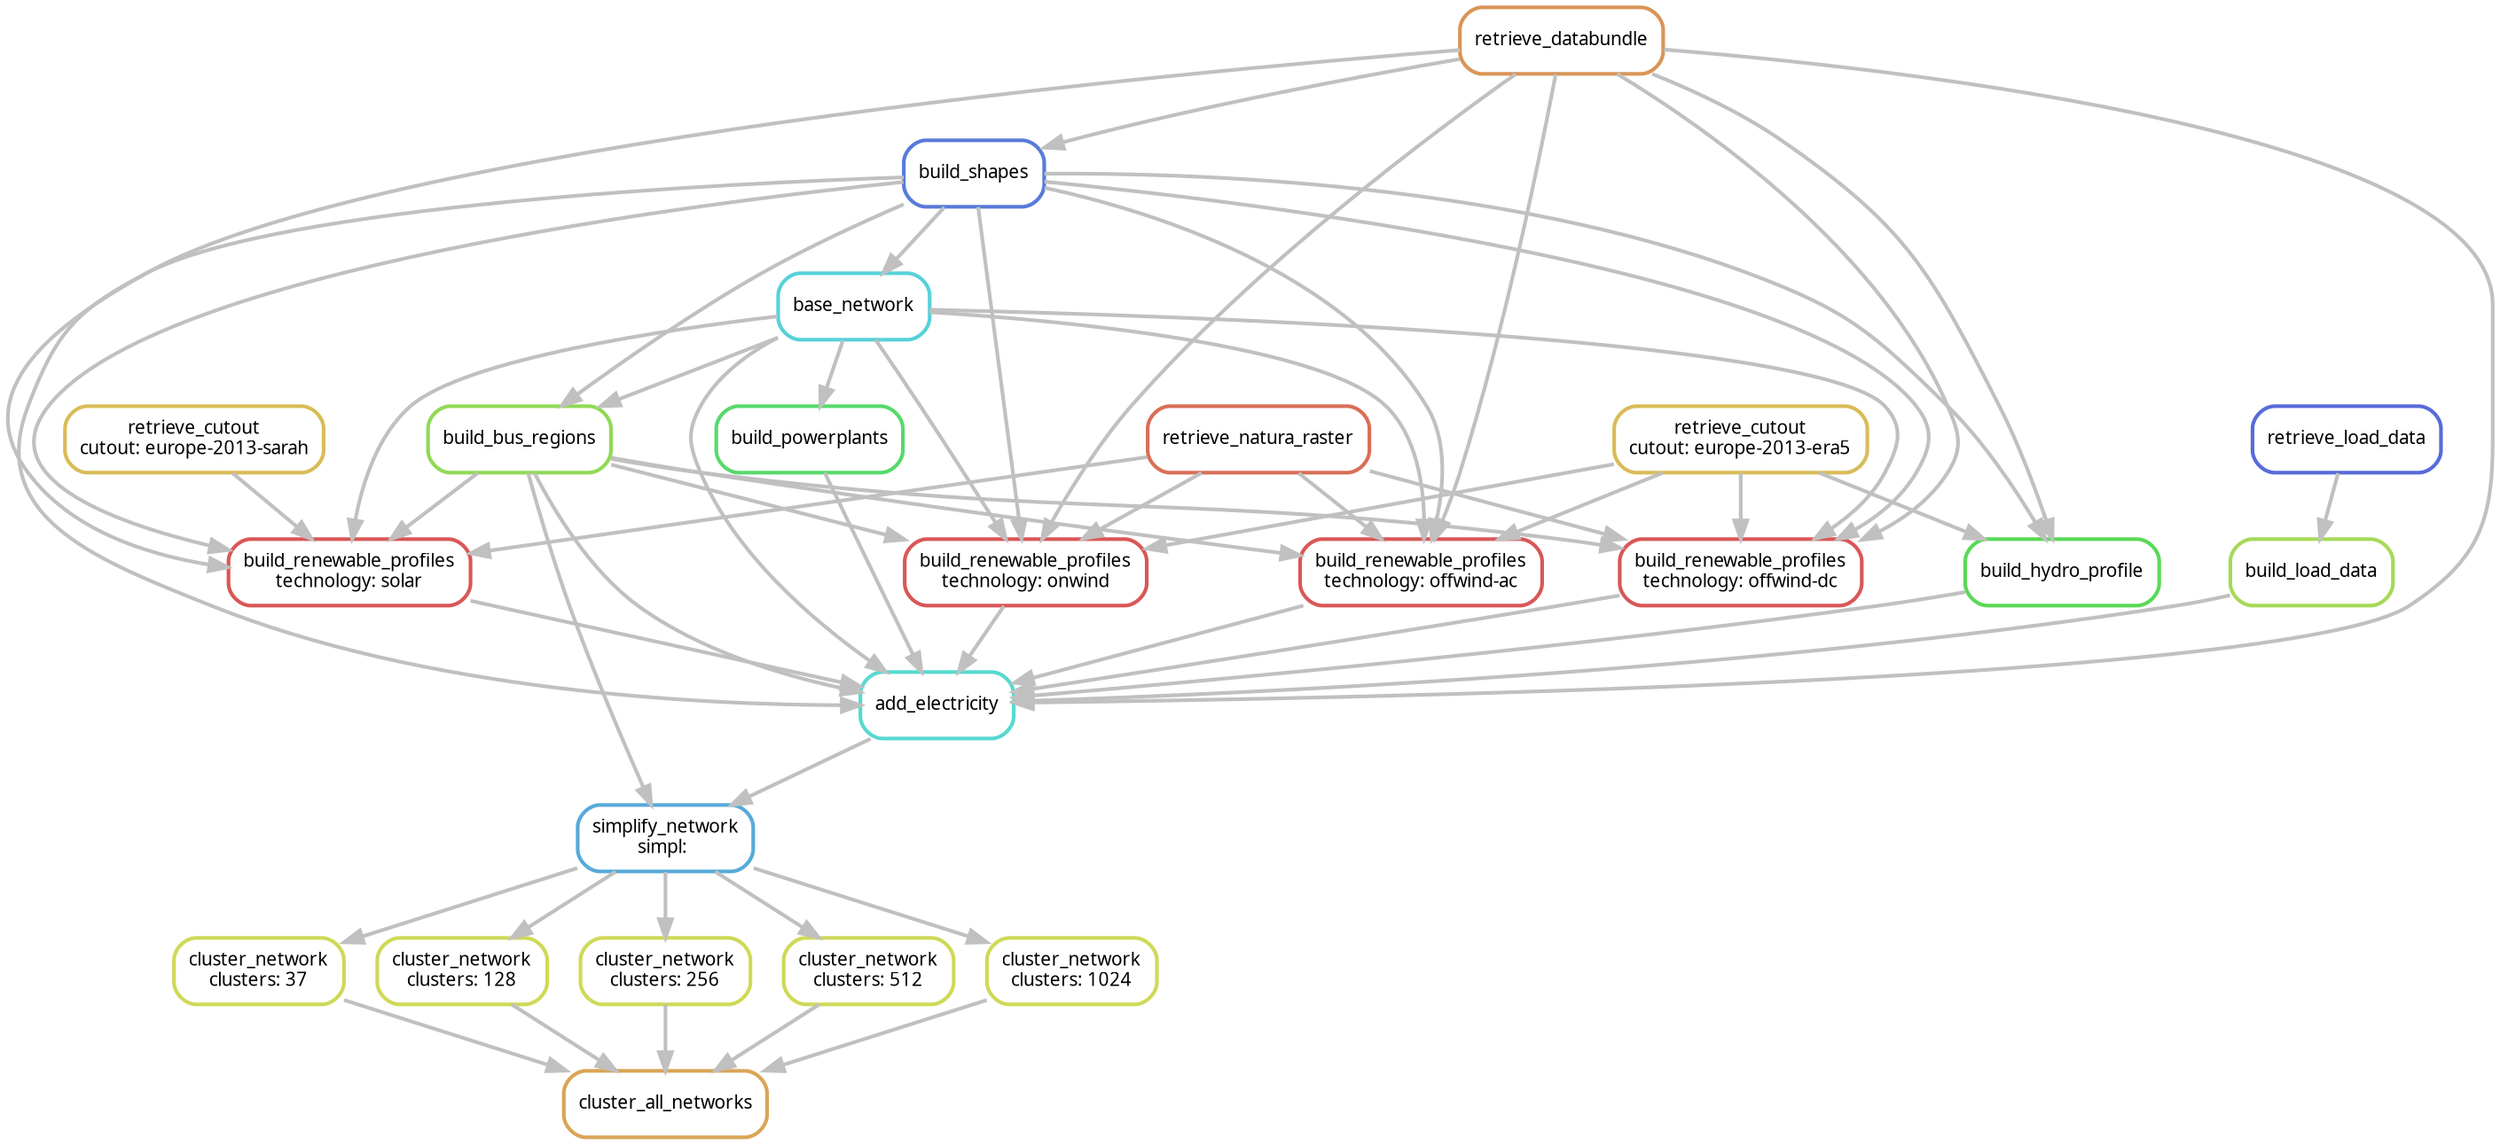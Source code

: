 digraph snakemake_dag {
    graph[bgcolor=white, margin=0];
    node[shape=box, style=rounded, fontname=sans,                 fontsize=10, penwidth=2];
    edge[penwidth=2, color=grey];
	0[label = "cluster_all_networks", color = "0.10 0.6 0.85", style="rounded"];
	1[label = "cluster_network\nclusters: 37", color = "0.18 0.6 0.85", style="rounded"];
	2[label = "simplify_network\nsimpl: ", color = "0.56 0.6 0.85", style="rounded"];
	3[label = "add_electricity", color = "0.49 0.6 0.85", style="rounded"];
	4[label = "base_network", color = "0.51 0.6 0.85", style="rounded"];
	5[label = "build_shapes", color = "0.62 0.6 0.85", style="rounded"];
	6[label = "retrieve_databundle", color = "0.08 0.6 0.85", style="rounded"];
	7[label = "build_bus_regions", color = "0.26 0.6 0.85", style="rounded"];
	8[label = "build_powerplants", color = "0.36 0.6 0.85", style="rounded"];
	9[label = "build_load_data", color = "0.23 0.6 0.85", style="rounded"];
	10[label = "retrieve_load_data", color = "0.64 0.6 0.85", style="rounded"];
	11[label = "build_renewable_profiles\ntechnology: onwind", color = "0.00 0.6 0.85", style="rounded"];
	12[label = "retrieve_natura_raster", color = "0.03 0.6 0.85", style="rounded"];
	13[label = "retrieve_cutout\ncutout: europe-2013-era5", color = "0.13 0.6 0.85", style="rounded"];
	14[label = "build_renewable_profiles\ntechnology: offwind-ac", color = "0.00 0.6 0.85", style="rounded"];
	15[label = "build_renewable_profiles\ntechnology: offwind-dc", color = "0.00 0.6 0.85", style="rounded"];
	16[label = "build_renewable_profiles\ntechnology: solar", color = "0.00 0.6 0.85", style="rounded"];
	17[label = "retrieve_cutout\ncutout: europe-2013-sarah", color = "0.13 0.6 0.85", style="rounded"];
	18[label = "build_hydro_profile", color = "0.33 0.6 0.85", style="rounded"];
	19[label = "cluster_network\nclusters: 128", color = "0.18 0.6 0.85", style="rounded"];
	20[label = "cluster_network\nclusters: 256", color = "0.18 0.6 0.85", style="rounded"];
	21[label = "cluster_network\nclusters: 512", color = "0.18 0.6 0.85", style="rounded"];
	22[label = "cluster_network\nclusters: 1024", color = "0.18 0.6 0.85", style="rounded"];
	1 -> 0
	19 -> 0
	20 -> 0
	21 -> 0
	22 -> 0
	2 -> 1
	3 -> 2
	7 -> 2
	4 -> 3
	7 -> 3
	8 -> 3
	6 -> 3
	9 -> 3
	5 -> 3
	11 -> 3
	14 -> 3
	15 -> 3
	16 -> 3
	18 -> 3
	5 -> 4
	6 -> 5
	5 -> 7
	4 -> 7
	4 -> 8
	10 -> 9
	4 -> 11
	6 -> 11
	12 -> 11
	5 -> 11
	7 -> 11
	13 -> 11
	4 -> 14
	6 -> 14
	12 -> 14
	5 -> 14
	7 -> 14
	13 -> 14
	4 -> 15
	6 -> 15
	12 -> 15
	5 -> 15
	7 -> 15
	13 -> 15
	4 -> 16
	6 -> 16
	12 -> 16
	5 -> 16
	7 -> 16
	17 -> 16
	5 -> 18
	6 -> 18
	13 -> 18
	2 -> 19
	2 -> 20
	2 -> 21
	2 -> 22
}            
